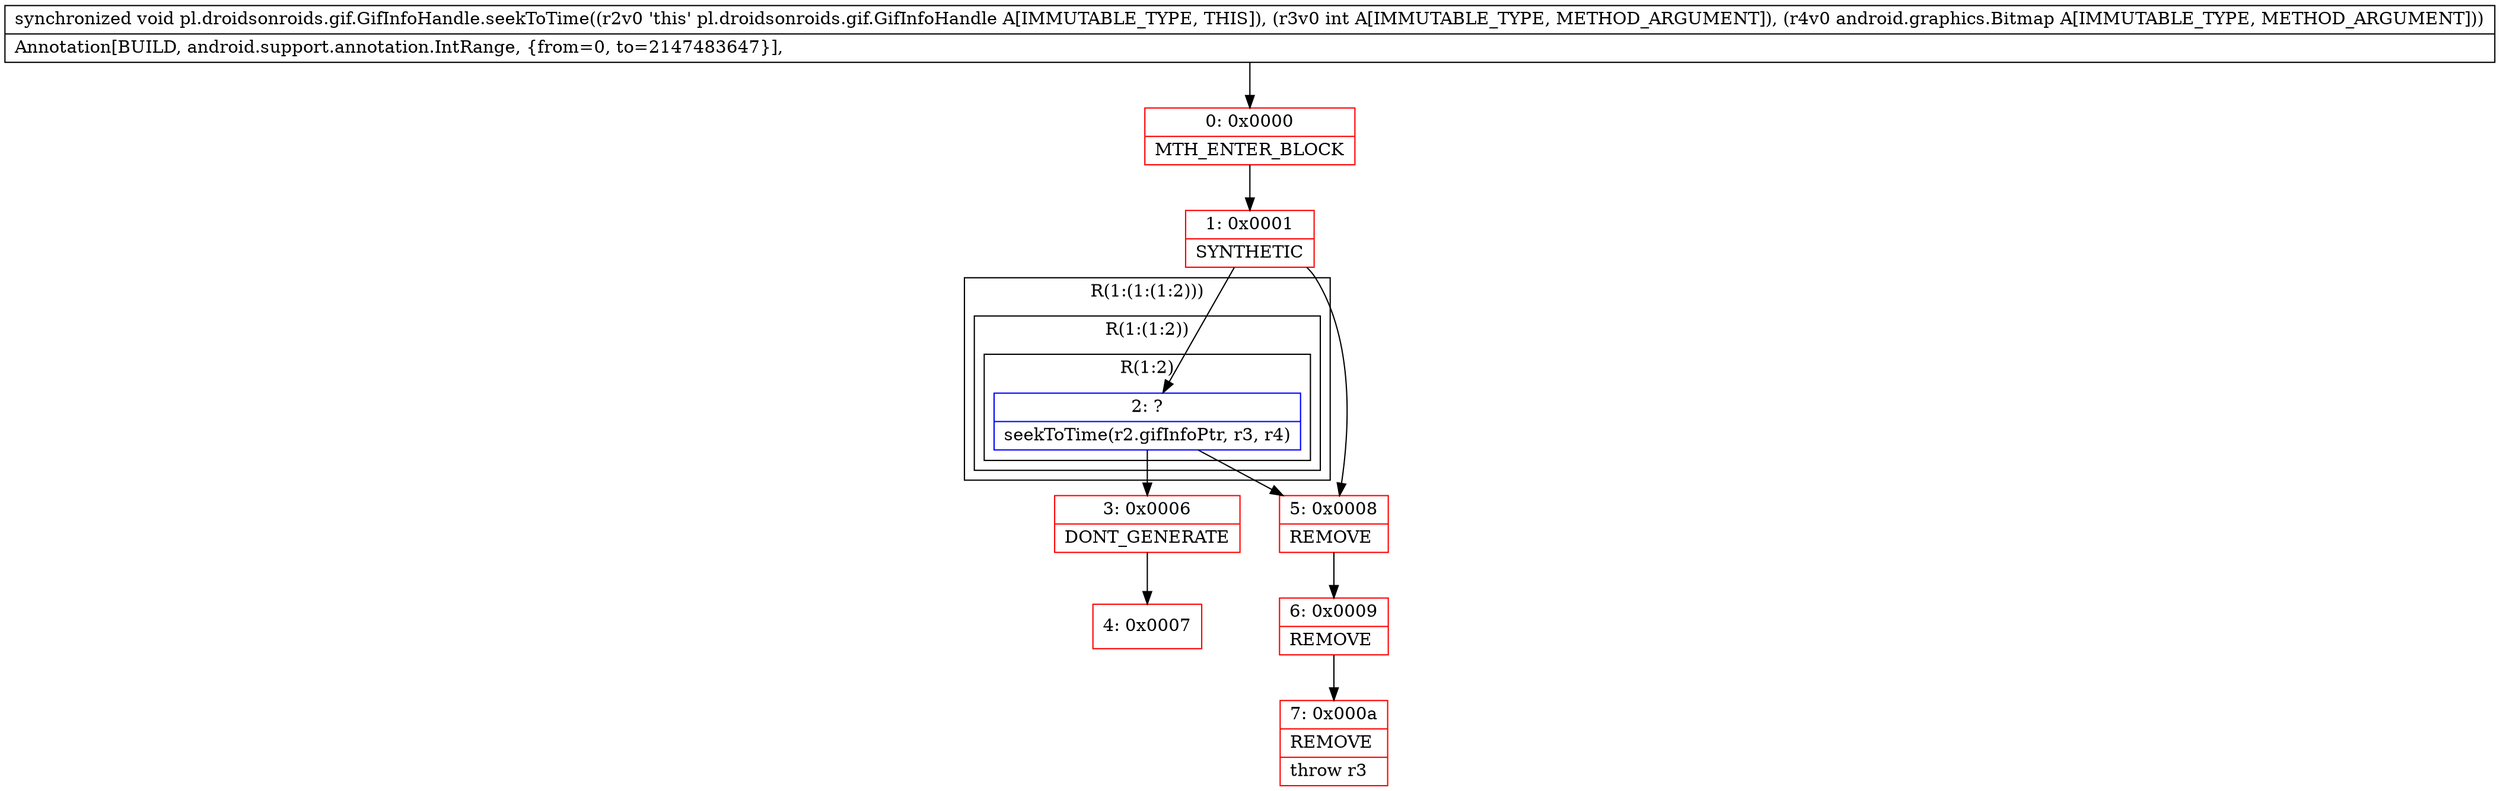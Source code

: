 digraph "CFG forpl.droidsonroids.gif.GifInfoHandle.seekToTime(ILandroid\/graphics\/Bitmap;)V" {
subgraph cluster_Region_1869361062 {
label = "R(1:(1:(1:2)))";
node [shape=record,color=blue];
subgraph cluster_Region_259128244 {
label = "R(1:(1:2))";
node [shape=record,color=blue];
subgraph cluster_Region_990492514 {
label = "R(1:2)";
node [shape=record,color=blue];
Node_2 [shape=record,label="{2\:\ ?|seekToTime(r2.gifInfoPtr, r3, r4)\l}"];
}
}
}
Node_0 [shape=record,color=red,label="{0\:\ 0x0000|MTH_ENTER_BLOCK\l}"];
Node_1 [shape=record,color=red,label="{1\:\ 0x0001|SYNTHETIC\l}"];
Node_3 [shape=record,color=red,label="{3\:\ 0x0006|DONT_GENERATE\l}"];
Node_4 [shape=record,color=red,label="{4\:\ 0x0007}"];
Node_5 [shape=record,color=red,label="{5\:\ 0x0008|REMOVE\l}"];
Node_6 [shape=record,color=red,label="{6\:\ 0x0009|REMOVE\l}"];
Node_7 [shape=record,color=red,label="{7\:\ 0x000a|REMOVE\l|throw r3\l}"];
MethodNode[shape=record,label="{synchronized void pl.droidsonroids.gif.GifInfoHandle.seekToTime((r2v0 'this' pl.droidsonroids.gif.GifInfoHandle A[IMMUTABLE_TYPE, THIS]), (r3v0 int A[IMMUTABLE_TYPE, METHOD_ARGUMENT]), (r4v0 android.graphics.Bitmap A[IMMUTABLE_TYPE, METHOD_ARGUMENT]))  | Annotation[BUILD, android.support.annotation.IntRange, \{from=0, to=2147483647\}], \l}"];
MethodNode -> Node_0;
Node_2 -> Node_3;
Node_2 -> Node_5;
Node_0 -> Node_1;
Node_1 -> Node_2;
Node_1 -> Node_5;
Node_3 -> Node_4;
Node_5 -> Node_6;
Node_6 -> Node_7;
}

